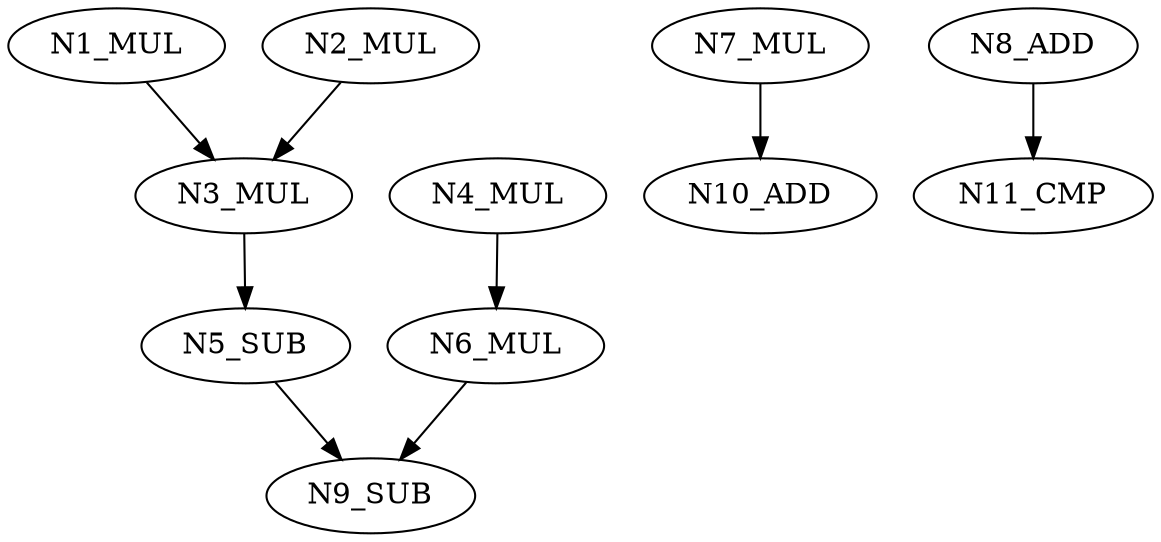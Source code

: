 digraph {


    N1_MUL -> N3_MUL;
    N2_MUL -> N3_MUL;
    N4_MUL -> N6_MUL;
    N3_MUL -> N5_SUB;

    N5_SUB -> N9_SUB;
    N6_MUL -> N9_SUB;

    N7_MUL -> N10_ADD;
    N8_ADD -> N11_CMP;
}
